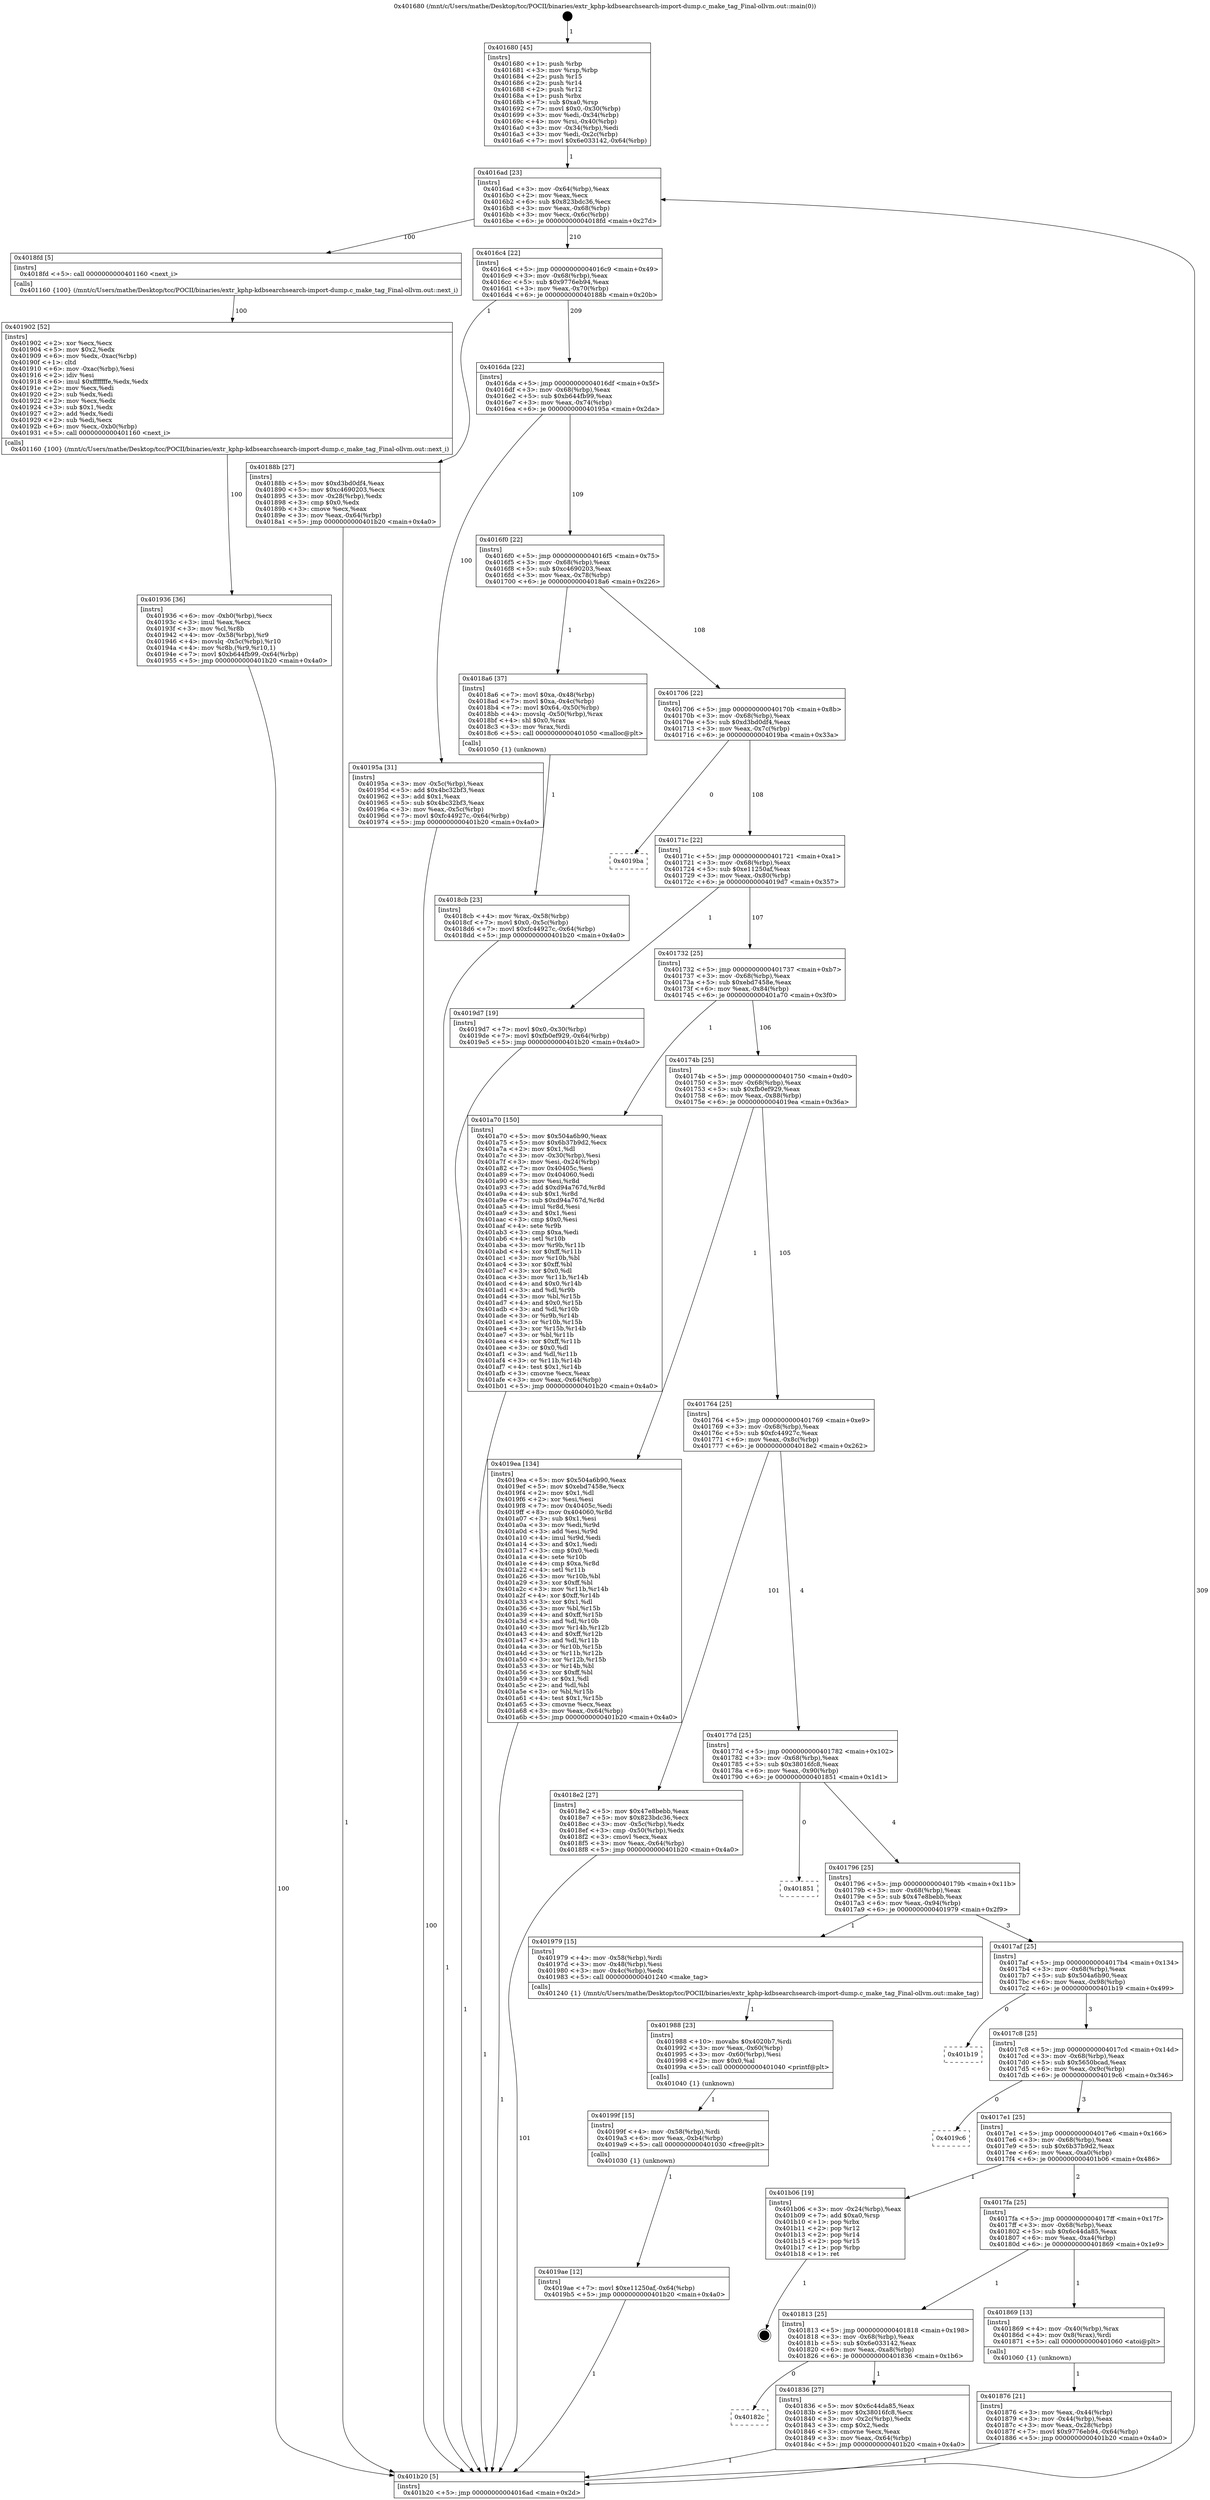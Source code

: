 digraph "0x401680" {
  label = "0x401680 (/mnt/c/Users/mathe/Desktop/tcc/POCII/binaries/extr_kphp-kdbsearchsearch-import-dump.c_make_tag_Final-ollvm.out::main(0))"
  labelloc = "t"
  node[shape=record]

  Entry [label="",width=0.3,height=0.3,shape=circle,fillcolor=black,style=filled]
  "0x4016ad" [label="{
     0x4016ad [23]\l
     | [instrs]\l
     &nbsp;&nbsp;0x4016ad \<+3\>: mov -0x64(%rbp),%eax\l
     &nbsp;&nbsp;0x4016b0 \<+2\>: mov %eax,%ecx\l
     &nbsp;&nbsp;0x4016b2 \<+6\>: sub $0x823bdc36,%ecx\l
     &nbsp;&nbsp;0x4016b8 \<+3\>: mov %eax,-0x68(%rbp)\l
     &nbsp;&nbsp;0x4016bb \<+3\>: mov %ecx,-0x6c(%rbp)\l
     &nbsp;&nbsp;0x4016be \<+6\>: je 00000000004018fd \<main+0x27d\>\l
  }"]
  "0x4018fd" [label="{
     0x4018fd [5]\l
     | [instrs]\l
     &nbsp;&nbsp;0x4018fd \<+5\>: call 0000000000401160 \<next_i\>\l
     | [calls]\l
     &nbsp;&nbsp;0x401160 \{100\} (/mnt/c/Users/mathe/Desktop/tcc/POCII/binaries/extr_kphp-kdbsearchsearch-import-dump.c_make_tag_Final-ollvm.out::next_i)\l
  }"]
  "0x4016c4" [label="{
     0x4016c4 [22]\l
     | [instrs]\l
     &nbsp;&nbsp;0x4016c4 \<+5\>: jmp 00000000004016c9 \<main+0x49\>\l
     &nbsp;&nbsp;0x4016c9 \<+3\>: mov -0x68(%rbp),%eax\l
     &nbsp;&nbsp;0x4016cc \<+5\>: sub $0x9776eb94,%eax\l
     &nbsp;&nbsp;0x4016d1 \<+3\>: mov %eax,-0x70(%rbp)\l
     &nbsp;&nbsp;0x4016d4 \<+6\>: je 000000000040188b \<main+0x20b\>\l
  }"]
  Exit [label="",width=0.3,height=0.3,shape=circle,fillcolor=black,style=filled,peripheries=2]
  "0x40188b" [label="{
     0x40188b [27]\l
     | [instrs]\l
     &nbsp;&nbsp;0x40188b \<+5\>: mov $0xd3bd0df4,%eax\l
     &nbsp;&nbsp;0x401890 \<+5\>: mov $0xc4690203,%ecx\l
     &nbsp;&nbsp;0x401895 \<+3\>: mov -0x28(%rbp),%edx\l
     &nbsp;&nbsp;0x401898 \<+3\>: cmp $0x0,%edx\l
     &nbsp;&nbsp;0x40189b \<+3\>: cmove %ecx,%eax\l
     &nbsp;&nbsp;0x40189e \<+3\>: mov %eax,-0x64(%rbp)\l
     &nbsp;&nbsp;0x4018a1 \<+5\>: jmp 0000000000401b20 \<main+0x4a0\>\l
  }"]
  "0x4016da" [label="{
     0x4016da [22]\l
     | [instrs]\l
     &nbsp;&nbsp;0x4016da \<+5\>: jmp 00000000004016df \<main+0x5f\>\l
     &nbsp;&nbsp;0x4016df \<+3\>: mov -0x68(%rbp),%eax\l
     &nbsp;&nbsp;0x4016e2 \<+5\>: sub $0xb644fb99,%eax\l
     &nbsp;&nbsp;0x4016e7 \<+3\>: mov %eax,-0x74(%rbp)\l
     &nbsp;&nbsp;0x4016ea \<+6\>: je 000000000040195a \<main+0x2da\>\l
  }"]
  "0x4019ae" [label="{
     0x4019ae [12]\l
     | [instrs]\l
     &nbsp;&nbsp;0x4019ae \<+7\>: movl $0xe11250af,-0x64(%rbp)\l
     &nbsp;&nbsp;0x4019b5 \<+5\>: jmp 0000000000401b20 \<main+0x4a0\>\l
  }"]
  "0x40195a" [label="{
     0x40195a [31]\l
     | [instrs]\l
     &nbsp;&nbsp;0x40195a \<+3\>: mov -0x5c(%rbp),%eax\l
     &nbsp;&nbsp;0x40195d \<+5\>: add $0x4bc32bf3,%eax\l
     &nbsp;&nbsp;0x401962 \<+3\>: add $0x1,%eax\l
     &nbsp;&nbsp;0x401965 \<+5\>: sub $0x4bc32bf3,%eax\l
     &nbsp;&nbsp;0x40196a \<+3\>: mov %eax,-0x5c(%rbp)\l
     &nbsp;&nbsp;0x40196d \<+7\>: movl $0xfc44927c,-0x64(%rbp)\l
     &nbsp;&nbsp;0x401974 \<+5\>: jmp 0000000000401b20 \<main+0x4a0\>\l
  }"]
  "0x4016f0" [label="{
     0x4016f0 [22]\l
     | [instrs]\l
     &nbsp;&nbsp;0x4016f0 \<+5\>: jmp 00000000004016f5 \<main+0x75\>\l
     &nbsp;&nbsp;0x4016f5 \<+3\>: mov -0x68(%rbp),%eax\l
     &nbsp;&nbsp;0x4016f8 \<+5\>: sub $0xc4690203,%eax\l
     &nbsp;&nbsp;0x4016fd \<+3\>: mov %eax,-0x78(%rbp)\l
     &nbsp;&nbsp;0x401700 \<+6\>: je 00000000004018a6 \<main+0x226\>\l
  }"]
  "0x40199f" [label="{
     0x40199f [15]\l
     | [instrs]\l
     &nbsp;&nbsp;0x40199f \<+4\>: mov -0x58(%rbp),%rdi\l
     &nbsp;&nbsp;0x4019a3 \<+6\>: mov %eax,-0xb4(%rbp)\l
     &nbsp;&nbsp;0x4019a9 \<+5\>: call 0000000000401030 \<free@plt\>\l
     | [calls]\l
     &nbsp;&nbsp;0x401030 \{1\} (unknown)\l
  }"]
  "0x4018a6" [label="{
     0x4018a6 [37]\l
     | [instrs]\l
     &nbsp;&nbsp;0x4018a6 \<+7\>: movl $0xa,-0x48(%rbp)\l
     &nbsp;&nbsp;0x4018ad \<+7\>: movl $0xa,-0x4c(%rbp)\l
     &nbsp;&nbsp;0x4018b4 \<+7\>: movl $0x64,-0x50(%rbp)\l
     &nbsp;&nbsp;0x4018bb \<+4\>: movslq -0x50(%rbp),%rax\l
     &nbsp;&nbsp;0x4018bf \<+4\>: shl $0x0,%rax\l
     &nbsp;&nbsp;0x4018c3 \<+3\>: mov %rax,%rdi\l
     &nbsp;&nbsp;0x4018c6 \<+5\>: call 0000000000401050 \<malloc@plt\>\l
     | [calls]\l
     &nbsp;&nbsp;0x401050 \{1\} (unknown)\l
  }"]
  "0x401706" [label="{
     0x401706 [22]\l
     | [instrs]\l
     &nbsp;&nbsp;0x401706 \<+5\>: jmp 000000000040170b \<main+0x8b\>\l
     &nbsp;&nbsp;0x40170b \<+3\>: mov -0x68(%rbp),%eax\l
     &nbsp;&nbsp;0x40170e \<+5\>: sub $0xd3bd0df4,%eax\l
     &nbsp;&nbsp;0x401713 \<+3\>: mov %eax,-0x7c(%rbp)\l
     &nbsp;&nbsp;0x401716 \<+6\>: je 00000000004019ba \<main+0x33a\>\l
  }"]
  "0x401988" [label="{
     0x401988 [23]\l
     | [instrs]\l
     &nbsp;&nbsp;0x401988 \<+10\>: movabs $0x4020b7,%rdi\l
     &nbsp;&nbsp;0x401992 \<+3\>: mov %eax,-0x60(%rbp)\l
     &nbsp;&nbsp;0x401995 \<+3\>: mov -0x60(%rbp),%esi\l
     &nbsp;&nbsp;0x401998 \<+2\>: mov $0x0,%al\l
     &nbsp;&nbsp;0x40199a \<+5\>: call 0000000000401040 \<printf@plt\>\l
     | [calls]\l
     &nbsp;&nbsp;0x401040 \{1\} (unknown)\l
  }"]
  "0x4019ba" [label="{
     0x4019ba\l
  }", style=dashed]
  "0x40171c" [label="{
     0x40171c [22]\l
     | [instrs]\l
     &nbsp;&nbsp;0x40171c \<+5\>: jmp 0000000000401721 \<main+0xa1\>\l
     &nbsp;&nbsp;0x401721 \<+3\>: mov -0x68(%rbp),%eax\l
     &nbsp;&nbsp;0x401724 \<+5\>: sub $0xe11250af,%eax\l
     &nbsp;&nbsp;0x401729 \<+3\>: mov %eax,-0x80(%rbp)\l
     &nbsp;&nbsp;0x40172c \<+6\>: je 00000000004019d7 \<main+0x357\>\l
  }"]
  "0x401936" [label="{
     0x401936 [36]\l
     | [instrs]\l
     &nbsp;&nbsp;0x401936 \<+6\>: mov -0xb0(%rbp),%ecx\l
     &nbsp;&nbsp;0x40193c \<+3\>: imul %eax,%ecx\l
     &nbsp;&nbsp;0x40193f \<+3\>: mov %cl,%r8b\l
     &nbsp;&nbsp;0x401942 \<+4\>: mov -0x58(%rbp),%r9\l
     &nbsp;&nbsp;0x401946 \<+4\>: movslq -0x5c(%rbp),%r10\l
     &nbsp;&nbsp;0x40194a \<+4\>: mov %r8b,(%r9,%r10,1)\l
     &nbsp;&nbsp;0x40194e \<+7\>: movl $0xb644fb99,-0x64(%rbp)\l
     &nbsp;&nbsp;0x401955 \<+5\>: jmp 0000000000401b20 \<main+0x4a0\>\l
  }"]
  "0x4019d7" [label="{
     0x4019d7 [19]\l
     | [instrs]\l
     &nbsp;&nbsp;0x4019d7 \<+7\>: movl $0x0,-0x30(%rbp)\l
     &nbsp;&nbsp;0x4019de \<+7\>: movl $0xfb0ef929,-0x64(%rbp)\l
     &nbsp;&nbsp;0x4019e5 \<+5\>: jmp 0000000000401b20 \<main+0x4a0\>\l
  }"]
  "0x401732" [label="{
     0x401732 [25]\l
     | [instrs]\l
     &nbsp;&nbsp;0x401732 \<+5\>: jmp 0000000000401737 \<main+0xb7\>\l
     &nbsp;&nbsp;0x401737 \<+3\>: mov -0x68(%rbp),%eax\l
     &nbsp;&nbsp;0x40173a \<+5\>: sub $0xebd7458e,%eax\l
     &nbsp;&nbsp;0x40173f \<+6\>: mov %eax,-0x84(%rbp)\l
     &nbsp;&nbsp;0x401745 \<+6\>: je 0000000000401a70 \<main+0x3f0\>\l
  }"]
  "0x401902" [label="{
     0x401902 [52]\l
     | [instrs]\l
     &nbsp;&nbsp;0x401902 \<+2\>: xor %ecx,%ecx\l
     &nbsp;&nbsp;0x401904 \<+5\>: mov $0x2,%edx\l
     &nbsp;&nbsp;0x401909 \<+6\>: mov %edx,-0xac(%rbp)\l
     &nbsp;&nbsp;0x40190f \<+1\>: cltd\l
     &nbsp;&nbsp;0x401910 \<+6\>: mov -0xac(%rbp),%esi\l
     &nbsp;&nbsp;0x401916 \<+2\>: idiv %esi\l
     &nbsp;&nbsp;0x401918 \<+6\>: imul $0xfffffffe,%edx,%edx\l
     &nbsp;&nbsp;0x40191e \<+2\>: mov %ecx,%edi\l
     &nbsp;&nbsp;0x401920 \<+2\>: sub %edx,%edi\l
     &nbsp;&nbsp;0x401922 \<+2\>: mov %ecx,%edx\l
     &nbsp;&nbsp;0x401924 \<+3\>: sub $0x1,%edx\l
     &nbsp;&nbsp;0x401927 \<+2\>: add %edx,%edi\l
     &nbsp;&nbsp;0x401929 \<+2\>: sub %edi,%ecx\l
     &nbsp;&nbsp;0x40192b \<+6\>: mov %ecx,-0xb0(%rbp)\l
     &nbsp;&nbsp;0x401931 \<+5\>: call 0000000000401160 \<next_i\>\l
     | [calls]\l
     &nbsp;&nbsp;0x401160 \{100\} (/mnt/c/Users/mathe/Desktop/tcc/POCII/binaries/extr_kphp-kdbsearchsearch-import-dump.c_make_tag_Final-ollvm.out::next_i)\l
  }"]
  "0x401a70" [label="{
     0x401a70 [150]\l
     | [instrs]\l
     &nbsp;&nbsp;0x401a70 \<+5\>: mov $0x504a6b90,%eax\l
     &nbsp;&nbsp;0x401a75 \<+5\>: mov $0x6b37b9d2,%ecx\l
     &nbsp;&nbsp;0x401a7a \<+2\>: mov $0x1,%dl\l
     &nbsp;&nbsp;0x401a7c \<+3\>: mov -0x30(%rbp),%esi\l
     &nbsp;&nbsp;0x401a7f \<+3\>: mov %esi,-0x24(%rbp)\l
     &nbsp;&nbsp;0x401a82 \<+7\>: mov 0x40405c,%esi\l
     &nbsp;&nbsp;0x401a89 \<+7\>: mov 0x404060,%edi\l
     &nbsp;&nbsp;0x401a90 \<+3\>: mov %esi,%r8d\l
     &nbsp;&nbsp;0x401a93 \<+7\>: add $0xd94a767d,%r8d\l
     &nbsp;&nbsp;0x401a9a \<+4\>: sub $0x1,%r8d\l
     &nbsp;&nbsp;0x401a9e \<+7\>: sub $0xd94a767d,%r8d\l
     &nbsp;&nbsp;0x401aa5 \<+4\>: imul %r8d,%esi\l
     &nbsp;&nbsp;0x401aa9 \<+3\>: and $0x1,%esi\l
     &nbsp;&nbsp;0x401aac \<+3\>: cmp $0x0,%esi\l
     &nbsp;&nbsp;0x401aaf \<+4\>: sete %r9b\l
     &nbsp;&nbsp;0x401ab3 \<+3\>: cmp $0xa,%edi\l
     &nbsp;&nbsp;0x401ab6 \<+4\>: setl %r10b\l
     &nbsp;&nbsp;0x401aba \<+3\>: mov %r9b,%r11b\l
     &nbsp;&nbsp;0x401abd \<+4\>: xor $0xff,%r11b\l
     &nbsp;&nbsp;0x401ac1 \<+3\>: mov %r10b,%bl\l
     &nbsp;&nbsp;0x401ac4 \<+3\>: xor $0xff,%bl\l
     &nbsp;&nbsp;0x401ac7 \<+3\>: xor $0x0,%dl\l
     &nbsp;&nbsp;0x401aca \<+3\>: mov %r11b,%r14b\l
     &nbsp;&nbsp;0x401acd \<+4\>: and $0x0,%r14b\l
     &nbsp;&nbsp;0x401ad1 \<+3\>: and %dl,%r9b\l
     &nbsp;&nbsp;0x401ad4 \<+3\>: mov %bl,%r15b\l
     &nbsp;&nbsp;0x401ad7 \<+4\>: and $0x0,%r15b\l
     &nbsp;&nbsp;0x401adb \<+3\>: and %dl,%r10b\l
     &nbsp;&nbsp;0x401ade \<+3\>: or %r9b,%r14b\l
     &nbsp;&nbsp;0x401ae1 \<+3\>: or %r10b,%r15b\l
     &nbsp;&nbsp;0x401ae4 \<+3\>: xor %r15b,%r14b\l
     &nbsp;&nbsp;0x401ae7 \<+3\>: or %bl,%r11b\l
     &nbsp;&nbsp;0x401aea \<+4\>: xor $0xff,%r11b\l
     &nbsp;&nbsp;0x401aee \<+3\>: or $0x0,%dl\l
     &nbsp;&nbsp;0x401af1 \<+3\>: and %dl,%r11b\l
     &nbsp;&nbsp;0x401af4 \<+3\>: or %r11b,%r14b\l
     &nbsp;&nbsp;0x401af7 \<+4\>: test $0x1,%r14b\l
     &nbsp;&nbsp;0x401afb \<+3\>: cmovne %ecx,%eax\l
     &nbsp;&nbsp;0x401afe \<+3\>: mov %eax,-0x64(%rbp)\l
     &nbsp;&nbsp;0x401b01 \<+5\>: jmp 0000000000401b20 \<main+0x4a0\>\l
  }"]
  "0x40174b" [label="{
     0x40174b [25]\l
     | [instrs]\l
     &nbsp;&nbsp;0x40174b \<+5\>: jmp 0000000000401750 \<main+0xd0\>\l
     &nbsp;&nbsp;0x401750 \<+3\>: mov -0x68(%rbp),%eax\l
     &nbsp;&nbsp;0x401753 \<+5\>: sub $0xfb0ef929,%eax\l
     &nbsp;&nbsp;0x401758 \<+6\>: mov %eax,-0x88(%rbp)\l
     &nbsp;&nbsp;0x40175e \<+6\>: je 00000000004019ea \<main+0x36a\>\l
  }"]
  "0x4018cb" [label="{
     0x4018cb [23]\l
     | [instrs]\l
     &nbsp;&nbsp;0x4018cb \<+4\>: mov %rax,-0x58(%rbp)\l
     &nbsp;&nbsp;0x4018cf \<+7\>: movl $0x0,-0x5c(%rbp)\l
     &nbsp;&nbsp;0x4018d6 \<+7\>: movl $0xfc44927c,-0x64(%rbp)\l
     &nbsp;&nbsp;0x4018dd \<+5\>: jmp 0000000000401b20 \<main+0x4a0\>\l
  }"]
  "0x4019ea" [label="{
     0x4019ea [134]\l
     | [instrs]\l
     &nbsp;&nbsp;0x4019ea \<+5\>: mov $0x504a6b90,%eax\l
     &nbsp;&nbsp;0x4019ef \<+5\>: mov $0xebd7458e,%ecx\l
     &nbsp;&nbsp;0x4019f4 \<+2\>: mov $0x1,%dl\l
     &nbsp;&nbsp;0x4019f6 \<+2\>: xor %esi,%esi\l
     &nbsp;&nbsp;0x4019f8 \<+7\>: mov 0x40405c,%edi\l
     &nbsp;&nbsp;0x4019ff \<+8\>: mov 0x404060,%r8d\l
     &nbsp;&nbsp;0x401a07 \<+3\>: sub $0x1,%esi\l
     &nbsp;&nbsp;0x401a0a \<+3\>: mov %edi,%r9d\l
     &nbsp;&nbsp;0x401a0d \<+3\>: add %esi,%r9d\l
     &nbsp;&nbsp;0x401a10 \<+4\>: imul %r9d,%edi\l
     &nbsp;&nbsp;0x401a14 \<+3\>: and $0x1,%edi\l
     &nbsp;&nbsp;0x401a17 \<+3\>: cmp $0x0,%edi\l
     &nbsp;&nbsp;0x401a1a \<+4\>: sete %r10b\l
     &nbsp;&nbsp;0x401a1e \<+4\>: cmp $0xa,%r8d\l
     &nbsp;&nbsp;0x401a22 \<+4\>: setl %r11b\l
     &nbsp;&nbsp;0x401a26 \<+3\>: mov %r10b,%bl\l
     &nbsp;&nbsp;0x401a29 \<+3\>: xor $0xff,%bl\l
     &nbsp;&nbsp;0x401a2c \<+3\>: mov %r11b,%r14b\l
     &nbsp;&nbsp;0x401a2f \<+4\>: xor $0xff,%r14b\l
     &nbsp;&nbsp;0x401a33 \<+3\>: xor $0x1,%dl\l
     &nbsp;&nbsp;0x401a36 \<+3\>: mov %bl,%r15b\l
     &nbsp;&nbsp;0x401a39 \<+4\>: and $0xff,%r15b\l
     &nbsp;&nbsp;0x401a3d \<+3\>: and %dl,%r10b\l
     &nbsp;&nbsp;0x401a40 \<+3\>: mov %r14b,%r12b\l
     &nbsp;&nbsp;0x401a43 \<+4\>: and $0xff,%r12b\l
     &nbsp;&nbsp;0x401a47 \<+3\>: and %dl,%r11b\l
     &nbsp;&nbsp;0x401a4a \<+3\>: or %r10b,%r15b\l
     &nbsp;&nbsp;0x401a4d \<+3\>: or %r11b,%r12b\l
     &nbsp;&nbsp;0x401a50 \<+3\>: xor %r12b,%r15b\l
     &nbsp;&nbsp;0x401a53 \<+3\>: or %r14b,%bl\l
     &nbsp;&nbsp;0x401a56 \<+3\>: xor $0xff,%bl\l
     &nbsp;&nbsp;0x401a59 \<+3\>: or $0x1,%dl\l
     &nbsp;&nbsp;0x401a5c \<+2\>: and %dl,%bl\l
     &nbsp;&nbsp;0x401a5e \<+3\>: or %bl,%r15b\l
     &nbsp;&nbsp;0x401a61 \<+4\>: test $0x1,%r15b\l
     &nbsp;&nbsp;0x401a65 \<+3\>: cmovne %ecx,%eax\l
     &nbsp;&nbsp;0x401a68 \<+3\>: mov %eax,-0x64(%rbp)\l
     &nbsp;&nbsp;0x401a6b \<+5\>: jmp 0000000000401b20 \<main+0x4a0\>\l
  }"]
  "0x401764" [label="{
     0x401764 [25]\l
     | [instrs]\l
     &nbsp;&nbsp;0x401764 \<+5\>: jmp 0000000000401769 \<main+0xe9\>\l
     &nbsp;&nbsp;0x401769 \<+3\>: mov -0x68(%rbp),%eax\l
     &nbsp;&nbsp;0x40176c \<+5\>: sub $0xfc44927c,%eax\l
     &nbsp;&nbsp;0x401771 \<+6\>: mov %eax,-0x8c(%rbp)\l
     &nbsp;&nbsp;0x401777 \<+6\>: je 00000000004018e2 \<main+0x262\>\l
  }"]
  "0x401876" [label="{
     0x401876 [21]\l
     | [instrs]\l
     &nbsp;&nbsp;0x401876 \<+3\>: mov %eax,-0x44(%rbp)\l
     &nbsp;&nbsp;0x401879 \<+3\>: mov -0x44(%rbp),%eax\l
     &nbsp;&nbsp;0x40187c \<+3\>: mov %eax,-0x28(%rbp)\l
     &nbsp;&nbsp;0x40187f \<+7\>: movl $0x9776eb94,-0x64(%rbp)\l
     &nbsp;&nbsp;0x401886 \<+5\>: jmp 0000000000401b20 \<main+0x4a0\>\l
  }"]
  "0x4018e2" [label="{
     0x4018e2 [27]\l
     | [instrs]\l
     &nbsp;&nbsp;0x4018e2 \<+5\>: mov $0x47e8bebb,%eax\l
     &nbsp;&nbsp;0x4018e7 \<+5\>: mov $0x823bdc36,%ecx\l
     &nbsp;&nbsp;0x4018ec \<+3\>: mov -0x5c(%rbp),%edx\l
     &nbsp;&nbsp;0x4018ef \<+3\>: cmp -0x50(%rbp),%edx\l
     &nbsp;&nbsp;0x4018f2 \<+3\>: cmovl %ecx,%eax\l
     &nbsp;&nbsp;0x4018f5 \<+3\>: mov %eax,-0x64(%rbp)\l
     &nbsp;&nbsp;0x4018f8 \<+5\>: jmp 0000000000401b20 \<main+0x4a0\>\l
  }"]
  "0x40177d" [label="{
     0x40177d [25]\l
     | [instrs]\l
     &nbsp;&nbsp;0x40177d \<+5\>: jmp 0000000000401782 \<main+0x102\>\l
     &nbsp;&nbsp;0x401782 \<+3\>: mov -0x68(%rbp),%eax\l
     &nbsp;&nbsp;0x401785 \<+5\>: sub $0x38016fc8,%eax\l
     &nbsp;&nbsp;0x40178a \<+6\>: mov %eax,-0x90(%rbp)\l
     &nbsp;&nbsp;0x401790 \<+6\>: je 0000000000401851 \<main+0x1d1\>\l
  }"]
  "0x401680" [label="{
     0x401680 [45]\l
     | [instrs]\l
     &nbsp;&nbsp;0x401680 \<+1\>: push %rbp\l
     &nbsp;&nbsp;0x401681 \<+3\>: mov %rsp,%rbp\l
     &nbsp;&nbsp;0x401684 \<+2\>: push %r15\l
     &nbsp;&nbsp;0x401686 \<+2\>: push %r14\l
     &nbsp;&nbsp;0x401688 \<+2\>: push %r12\l
     &nbsp;&nbsp;0x40168a \<+1\>: push %rbx\l
     &nbsp;&nbsp;0x40168b \<+7\>: sub $0xa0,%rsp\l
     &nbsp;&nbsp;0x401692 \<+7\>: movl $0x0,-0x30(%rbp)\l
     &nbsp;&nbsp;0x401699 \<+3\>: mov %edi,-0x34(%rbp)\l
     &nbsp;&nbsp;0x40169c \<+4\>: mov %rsi,-0x40(%rbp)\l
     &nbsp;&nbsp;0x4016a0 \<+3\>: mov -0x34(%rbp),%edi\l
     &nbsp;&nbsp;0x4016a3 \<+3\>: mov %edi,-0x2c(%rbp)\l
     &nbsp;&nbsp;0x4016a6 \<+7\>: movl $0x6e033142,-0x64(%rbp)\l
  }"]
  "0x401851" [label="{
     0x401851\l
  }", style=dashed]
  "0x401796" [label="{
     0x401796 [25]\l
     | [instrs]\l
     &nbsp;&nbsp;0x401796 \<+5\>: jmp 000000000040179b \<main+0x11b\>\l
     &nbsp;&nbsp;0x40179b \<+3\>: mov -0x68(%rbp),%eax\l
     &nbsp;&nbsp;0x40179e \<+5\>: sub $0x47e8bebb,%eax\l
     &nbsp;&nbsp;0x4017a3 \<+6\>: mov %eax,-0x94(%rbp)\l
     &nbsp;&nbsp;0x4017a9 \<+6\>: je 0000000000401979 \<main+0x2f9\>\l
  }"]
  "0x401b20" [label="{
     0x401b20 [5]\l
     | [instrs]\l
     &nbsp;&nbsp;0x401b20 \<+5\>: jmp 00000000004016ad \<main+0x2d\>\l
  }"]
  "0x401979" [label="{
     0x401979 [15]\l
     | [instrs]\l
     &nbsp;&nbsp;0x401979 \<+4\>: mov -0x58(%rbp),%rdi\l
     &nbsp;&nbsp;0x40197d \<+3\>: mov -0x48(%rbp),%esi\l
     &nbsp;&nbsp;0x401980 \<+3\>: mov -0x4c(%rbp),%edx\l
     &nbsp;&nbsp;0x401983 \<+5\>: call 0000000000401240 \<make_tag\>\l
     | [calls]\l
     &nbsp;&nbsp;0x401240 \{1\} (/mnt/c/Users/mathe/Desktop/tcc/POCII/binaries/extr_kphp-kdbsearchsearch-import-dump.c_make_tag_Final-ollvm.out::make_tag)\l
  }"]
  "0x4017af" [label="{
     0x4017af [25]\l
     | [instrs]\l
     &nbsp;&nbsp;0x4017af \<+5\>: jmp 00000000004017b4 \<main+0x134\>\l
     &nbsp;&nbsp;0x4017b4 \<+3\>: mov -0x68(%rbp),%eax\l
     &nbsp;&nbsp;0x4017b7 \<+5\>: sub $0x504a6b90,%eax\l
     &nbsp;&nbsp;0x4017bc \<+6\>: mov %eax,-0x98(%rbp)\l
     &nbsp;&nbsp;0x4017c2 \<+6\>: je 0000000000401b19 \<main+0x499\>\l
  }"]
  "0x40182c" [label="{
     0x40182c\l
  }", style=dashed]
  "0x401b19" [label="{
     0x401b19\l
  }", style=dashed]
  "0x4017c8" [label="{
     0x4017c8 [25]\l
     | [instrs]\l
     &nbsp;&nbsp;0x4017c8 \<+5\>: jmp 00000000004017cd \<main+0x14d\>\l
     &nbsp;&nbsp;0x4017cd \<+3\>: mov -0x68(%rbp),%eax\l
     &nbsp;&nbsp;0x4017d0 \<+5\>: sub $0x5650bcad,%eax\l
     &nbsp;&nbsp;0x4017d5 \<+6\>: mov %eax,-0x9c(%rbp)\l
     &nbsp;&nbsp;0x4017db \<+6\>: je 00000000004019c6 \<main+0x346\>\l
  }"]
  "0x401836" [label="{
     0x401836 [27]\l
     | [instrs]\l
     &nbsp;&nbsp;0x401836 \<+5\>: mov $0x6c44da85,%eax\l
     &nbsp;&nbsp;0x40183b \<+5\>: mov $0x38016fc8,%ecx\l
     &nbsp;&nbsp;0x401840 \<+3\>: mov -0x2c(%rbp),%edx\l
     &nbsp;&nbsp;0x401843 \<+3\>: cmp $0x2,%edx\l
     &nbsp;&nbsp;0x401846 \<+3\>: cmovne %ecx,%eax\l
     &nbsp;&nbsp;0x401849 \<+3\>: mov %eax,-0x64(%rbp)\l
     &nbsp;&nbsp;0x40184c \<+5\>: jmp 0000000000401b20 \<main+0x4a0\>\l
  }"]
  "0x4019c6" [label="{
     0x4019c6\l
  }", style=dashed]
  "0x4017e1" [label="{
     0x4017e1 [25]\l
     | [instrs]\l
     &nbsp;&nbsp;0x4017e1 \<+5\>: jmp 00000000004017e6 \<main+0x166\>\l
     &nbsp;&nbsp;0x4017e6 \<+3\>: mov -0x68(%rbp),%eax\l
     &nbsp;&nbsp;0x4017e9 \<+5\>: sub $0x6b37b9d2,%eax\l
     &nbsp;&nbsp;0x4017ee \<+6\>: mov %eax,-0xa0(%rbp)\l
     &nbsp;&nbsp;0x4017f4 \<+6\>: je 0000000000401b06 \<main+0x486\>\l
  }"]
  "0x401813" [label="{
     0x401813 [25]\l
     | [instrs]\l
     &nbsp;&nbsp;0x401813 \<+5\>: jmp 0000000000401818 \<main+0x198\>\l
     &nbsp;&nbsp;0x401818 \<+3\>: mov -0x68(%rbp),%eax\l
     &nbsp;&nbsp;0x40181b \<+5\>: sub $0x6e033142,%eax\l
     &nbsp;&nbsp;0x401820 \<+6\>: mov %eax,-0xa8(%rbp)\l
     &nbsp;&nbsp;0x401826 \<+6\>: je 0000000000401836 \<main+0x1b6\>\l
  }"]
  "0x401b06" [label="{
     0x401b06 [19]\l
     | [instrs]\l
     &nbsp;&nbsp;0x401b06 \<+3\>: mov -0x24(%rbp),%eax\l
     &nbsp;&nbsp;0x401b09 \<+7\>: add $0xa0,%rsp\l
     &nbsp;&nbsp;0x401b10 \<+1\>: pop %rbx\l
     &nbsp;&nbsp;0x401b11 \<+2\>: pop %r12\l
     &nbsp;&nbsp;0x401b13 \<+2\>: pop %r14\l
     &nbsp;&nbsp;0x401b15 \<+2\>: pop %r15\l
     &nbsp;&nbsp;0x401b17 \<+1\>: pop %rbp\l
     &nbsp;&nbsp;0x401b18 \<+1\>: ret\l
  }"]
  "0x4017fa" [label="{
     0x4017fa [25]\l
     | [instrs]\l
     &nbsp;&nbsp;0x4017fa \<+5\>: jmp 00000000004017ff \<main+0x17f\>\l
     &nbsp;&nbsp;0x4017ff \<+3\>: mov -0x68(%rbp),%eax\l
     &nbsp;&nbsp;0x401802 \<+5\>: sub $0x6c44da85,%eax\l
     &nbsp;&nbsp;0x401807 \<+6\>: mov %eax,-0xa4(%rbp)\l
     &nbsp;&nbsp;0x40180d \<+6\>: je 0000000000401869 \<main+0x1e9\>\l
  }"]
  "0x401869" [label="{
     0x401869 [13]\l
     | [instrs]\l
     &nbsp;&nbsp;0x401869 \<+4\>: mov -0x40(%rbp),%rax\l
     &nbsp;&nbsp;0x40186d \<+4\>: mov 0x8(%rax),%rdi\l
     &nbsp;&nbsp;0x401871 \<+5\>: call 0000000000401060 \<atoi@plt\>\l
     | [calls]\l
     &nbsp;&nbsp;0x401060 \{1\} (unknown)\l
  }"]
  Entry -> "0x401680" [label=" 1"]
  "0x4016ad" -> "0x4018fd" [label=" 100"]
  "0x4016ad" -> "0x4016c4" [label=" 210"]
  "0x401b06" -> Exit [label=" 1"]
  "0x4016c4" -> "0x40188b" [label=" 1"]
  "0x4016c4" -> "0x4016da" [label=" 209"]
  "0x401a70" -> "0x401b20" [label=" 1"]
  "0x4016da" -> "0x40195a" [label=" 100"]
  "0x4016da" -> "0x4016f0" [label=" 109"]
  "0x4019ea" -> "0x401b20" [label=" 1"]
  "0x4016f0" -> "0x4018a6" [label=" 1"]
  "0x4016f0" -> "0x401706" [label=" 108"]
  "0x4019d7" -> "0x401b20" [label=" 1"]
  "0x401706" -> "0x4019ba" [label=" 0"]
  "0x401706" -> "0x40171c" [label=" 108"]
  "0x4019ae" -> "0x401b20" [label=" 1"]
  "0x40171c" -> "0x4019d7" [label=" 1"]
  "0x40171c" -> "0x401732" [label=" 107"]
  "0x40199f" -> "0x4019ae" [label=" 1"]
  "0x401732" -> "0x401a70" [label=" 1"]
  "0x401732" -> "0x40174b" [label=" 106"]
  "0x401988" -> "0x40199f" [label=" 1"]
  "0x40174b" -> "0x4019ea" [label=" 1"]
  "0x40174b" -> "0x401764" [label=" 105"]
  "0x401979" -> "0x401988" [label=" 1"]
  "0x401764" -> "0x4018e2" [label=" 101"]
  "0x401764" -> "0x40177d" [label=" 4"]
  "0x40195a" -> "0x401b20" [label=" 100"]
  "0x40177d" -> "0x401851" [label=" 0"]
  "0x40177d" -> "0x401796" [label=" 4"]
  "0x401936" -> "0x401b20" [label=" 100"]
  "0x401796" -> "0x401979" [label=" 1"]
  "0x401796" -> "0x4017af" [label=" 3"]
  "0x401902" -> "0x401936" [label=" 100"]
  "0x4017af" -> "0x401b19" [label=" 0"]
  "0x4017af" -> "0x4017c8" [label=" 3"]
  "0x4018fd" -> "0x401902" [label=" 100"]
  "0x4017c8" -> "0x4019c6" [label=" 0"]
  "0x4017c8" -> "0x4017e1" [label=" 3"]
  "0x4018e2" -> "0x401b20" [label=" 101"]
  "0x4017e1" -> "0x401b06" [label=" 1"]
  "0x4017e1" -> "0x4017fa" [label=" 2"]
  "0x4018a6" -> "0x4018cb" [label=" 1"]
  "0x4017fa" -> "0x401869" [label=" 1"]
  "0x4017fa" -> "0x401813" [label=" 1"]
  "0x4018cb" -> "0x401b20" [label=" 1"]
  "0x401813" -> "0x401836" [label=" 1"]
  "0x401813" -> "0x40182c" [label=" 0"]
  "0x401836" -> "0x401b20" [label=" 1"]
  "0x401680" -> "0x4016ad" [label=" 1"]
  "0x401b20" -> "0x4016ad" [label=" 309"]
  "0x401869" -> "0x401876" [label=" 1"]
  "0x401876" -> "0x401b20" [label=" 1"]
  "0x40188b" -> "0x401b20" [label=" 1"]
}
